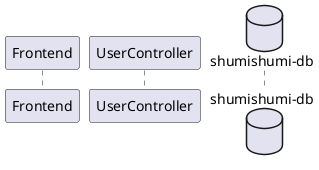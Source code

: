 @startuml emailDecrypt
participant "Frontend" as fe
participant "UserController" as uc

database "shumishumi-db" as db

@enduml
